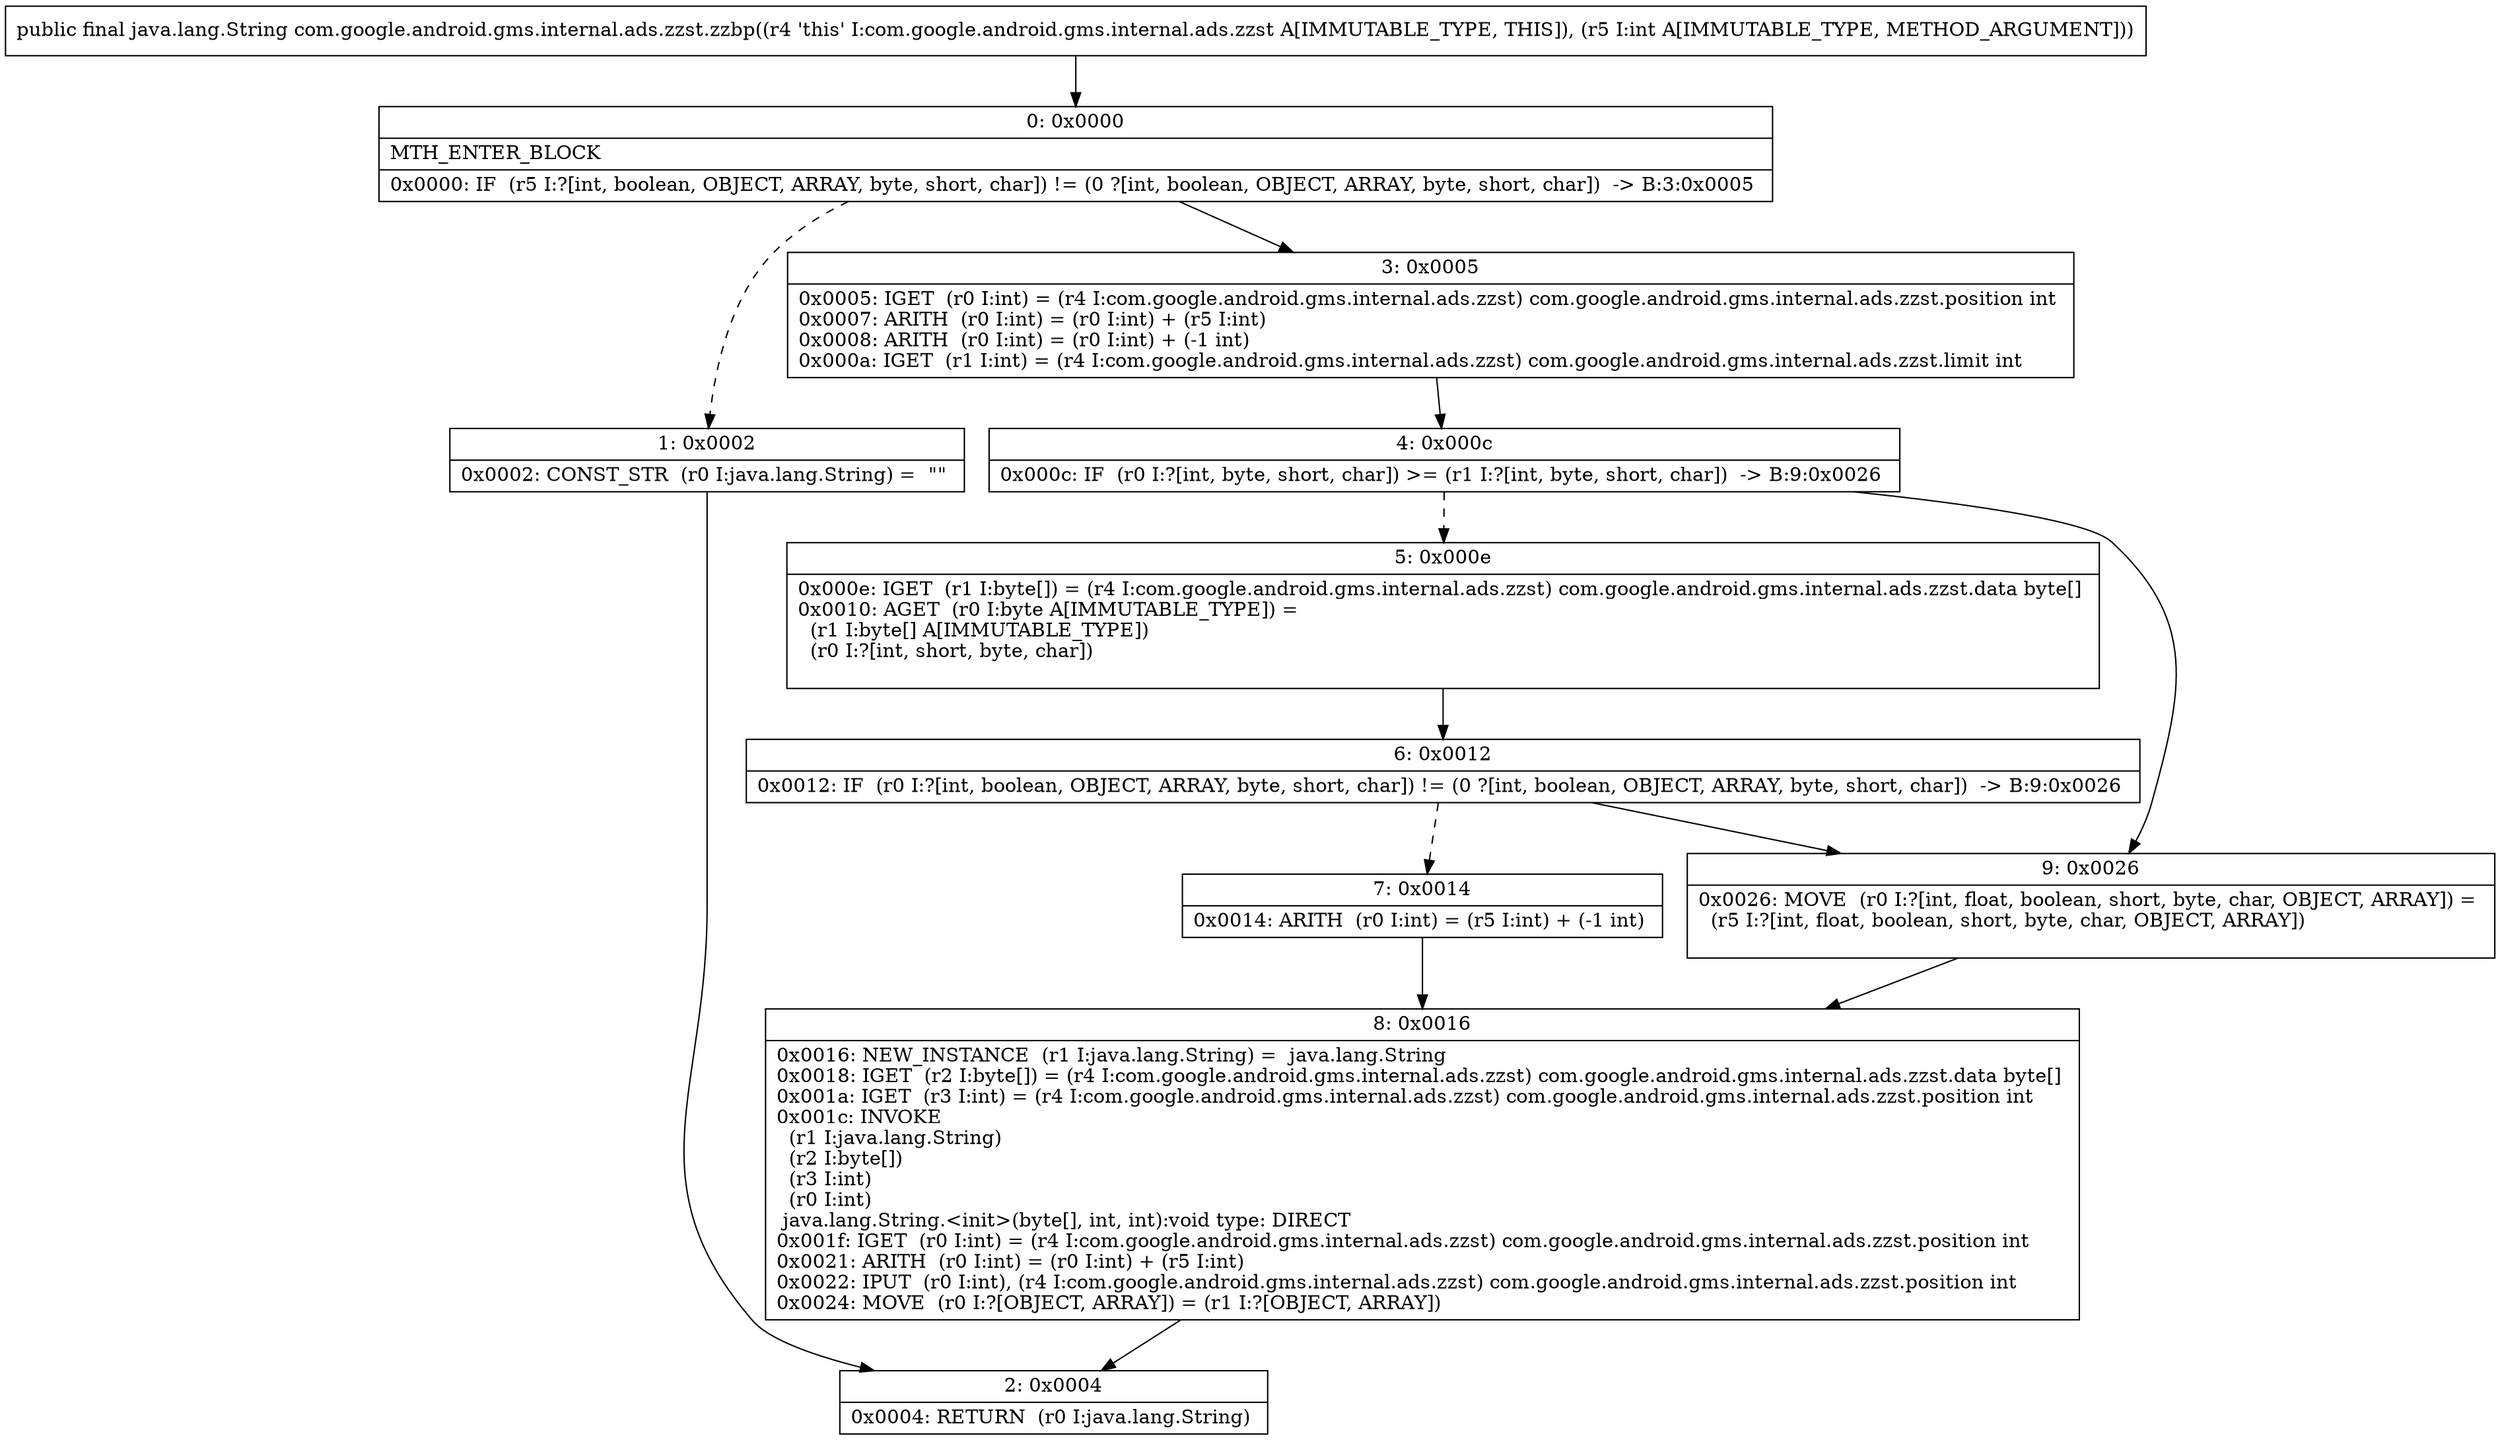 digraph "CFG forcom.google.android.gms.internal.ads.zzst.zzbp(I)Ljava\/lang\/String;" {
Node_0 [shape=record,label="{0\:\ 0x0000|MTH_ENTER_BLOCK\l|0x0000: IF  (r5 I:?[int, boolean, OBJECT, ARRAY, byte, short, char]) != (0 ?[int, boolean, OBJECT, ARRAY, byte, short, char])  \-\> B:3:0x0005 \l}"];
Node_1 [shape=record,label="{1\:\ 0x0002|0x0002: CONST_STR  (r0 I:java.lang.String) =  \"\" \l}"];
Node_2 [shape=record,label="{2\:\ 0x0004|0x0004: RETURN  (r0 I:java.lang.String) \l}"];
Node_3 [shape=record,label="{3\:\ 0x0005|0x0005: IGET  (r0 I:int) = (r4 I:com.google.android.gms.internal.ads.zzst) com.google.android.gms.internal.ads.zzst.position int \l0x0007: ARITH  (r0 I:int) = (r0 I:int) + (r5 I:int) \l0x0008: ARITH  (r0 I:int) = (r0 I:int) + (\-1 int) \l0x000a: IGET  (r1 I:int) = (r4 I:com.google.android.gms.internal.ads.zzst) com.google.android.gms.internal.ads.zzst.limit int \l}"];
Node_4 [shape=record,label="{4\:\ 0x000c|0x000c: IF  (r0 I:?[int, byte, short, char]) \>= (r1 I:?[int, byte, short, char])  \-\> B:9:0x0026 \l}"];
Node_5 [shape=record,label="{5\:\ 0x000e|0x000e: IGET  (r1 I:byte[]) = (r4 I:com.google.android.gms.internal.ads.zzst) com.google.android.gms.internal.ads.zzst.data byte[] \l0x0010: AGET  (r0 I:byte A[IMMUTABLE_TYPE]) = \l  (r1 I:byte[] A[IMMUTABLE_TYPE])\l  (r0 I:?[int, short, byte, char])\l \l}"];
Node_6 [shape=record,label="{6\:\ 0x0012|0x0012: IF  (r0 I:?[int, boolean, OBJECT, ARRAY, byte, short, char]) != (0 ?[int, boolean, OBJECT, ARRAY, byte, short, char])  \-\> B:9:0x0026 \l}"];
Node_7 [shape=record,label="{7\:\ 0x0014|0x0014: ARITH  (r0 I:int) = (r5 I:int) + (\-1 int) \l}"];
Node_8 [shape=record,label="{8\:\ 0x0016|0x0016: NEW_INSTANCE  (r1 I:java.lang.String) =  java.lang.String \l0x0018: IGET  (r2 I:byte[]) = (r4 I:com.google.android.gms.internal.ads.zzst) com.google.android.gms.internal.ads.zzst.data byte[] \l0x001a: IGET  (r3 I:int) = (r4 I:com.google.android.gms.internal.ads.zzst) com.google.android.gms.internal.ads.zzst.position int \l0x001c: INVOKE  \l  (r1 I:java.lang.String)\l  (r2 I:byte[])\l  (r3 I:int)\l  (r0 I:int)\l java.lang.String.\<init\>(byte[], int, int):void type: DIRECT \l0x001f: IGET  (r0 I:int) = (r4 I:com.google.android.gms.internal.ads.zzst) com.google.android.gms.internal.ads.zzst.position int \l0x0021: ARITH  (r0 I:int) = (r0 I:int) + (r5 I:int) \l0x0022: IPUT  (r0 I:int), (r4 I:com.google.android.gms.internal.ads.zzst) com.google.android.gms.internal.ads.zzst.position int \l0x0024: MOVE  (r0 I:?[OBJECT, ARRAY]) = (r1 I:?[OBJECT, ARRAY]) \l}"];
Node_9 [shape=record,label="{9\:\ 0x0026|0x0026: MOVE  (r0 I:?[int, float, boolean, short, byte, char, OBJECT, ARRAY]) = \l  (r5 I:?[int, float, boolean, short, byte, char, OBJECT, ARRAY])\l \l}"];
MethodNode[shape=record,label="{public final java.lang.String com.google.android.gms.internal.ads.zzst.zzbp((r4 'this' I:com.google.android.gms.internal.ads.zzst A[IMMUTABLE_TYPE, THIS]), (r5 I:int A[IMMUTABLE_TYPE, METHOD_ARGUMENT])) }"];
MethodNode -> Node_0;
Node_0 -> Node_1[style=dashed];
Node_0 -> Node_3;
Node_1 -> Node_2;
Node_3 -> Node_4;
Node_4 -> Node_5[style=dashed];
Node_4 -> Node_9;
Node_5 -> Node_6;
Node_6 -> Node_7[style=dashed];
Node_6 -> Node_9;
Node_7 -> Node_8;
Node_8 -> Node_2;
Node_9 -> Node_8;
}


